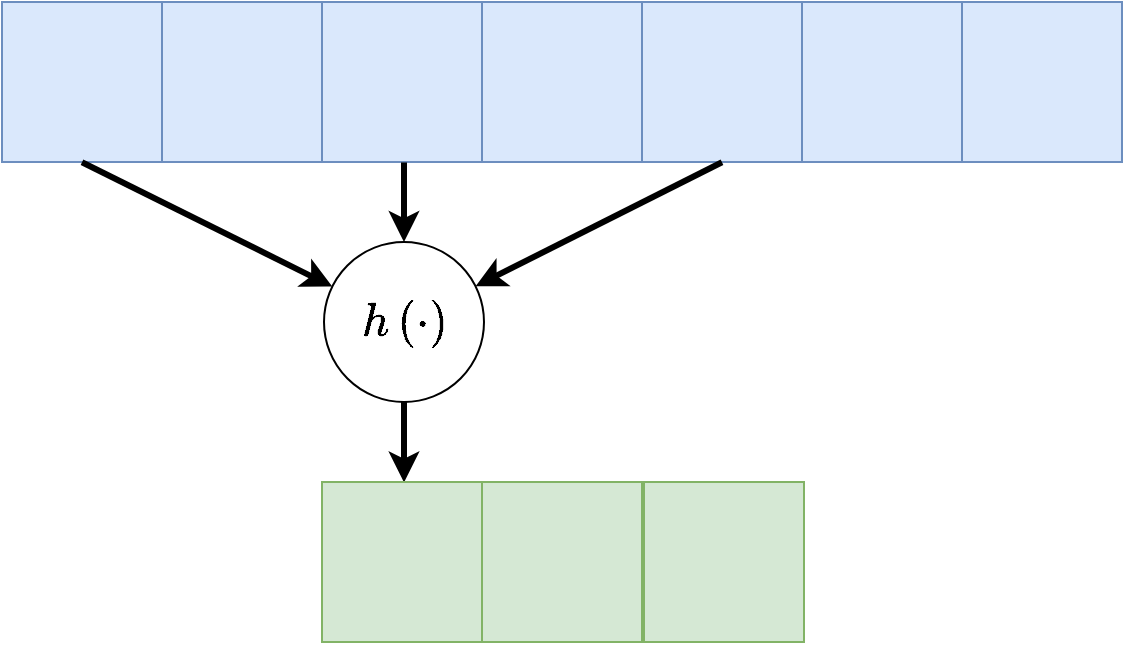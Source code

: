 <mxfile version="13.10.0" type="device" pages="3"><diagram id="34f1amgN-Jlmqm3e4bCy" name="0"><mxGraphModel dx="1350" dy="-6171" grid="1" gridSize="10" guides="1" tooltips="1" connect="0" arrows="0" fold="1" page="1" pageScale="1" pageWidth="827" pageHeight="1169" math="1" shadow="0"><root><mxCell id="0"/><mxCell id="1" parent="0"/><mxCell id="NBAQpp-QTxeAXzmiVf9y-1" value="" style="whiteSpace=wrap;html=1;aspect=fixed;fillColor=#dae8fc;strokeColor=#6c8ebf;" vertex="1" parent="1"><mxGeometry x="80" y="7080.004" width="80" height="80" as="geometry"/></mxCell><mxCell id="NBAQpp-QTxeAXzmiVf9y-2" value="" style="whiteSpace=wrap;html=1;aspect=fixed;fillColor=#dae8fc;strokeColor=#6c8ebf;" vertex="1" parent="1"><mxGeometry x="160" y="7080.004" width="80" height="80" as="geometry"/></mxCell><mxCell id="NBAQpp-QTxeAXzmiVf9y-3" value="" style="whiteSpace=wrap;html=1;aspect=fixed;fillColor=#dae8fc;strokeColor=#6c8ebf;" vertex="1" parent="1"><mxGeometry x="240" y="7080.004" width="80" height="80" as="geometry"/></mxCell><mxCell id="NBAQpp-QTxeAXzmiVf9y-4" value="" style="whiteSpace=wrap;html=1;aspect=fixed;fillColor=#dae8fc;strokeColor=#6c8ebf;" vertex="1" parent="1"><mxGeometry x="320" y="7080.004" width="80" height="80" as="geometry"/></mxCell><mxCell id="NBAQpp-QTxeAXzmiVf9y-5" value="" style="whiteSpace=wrap;html=1;aspect=fixed;fillColor=#dae8fc;strokeColor=#6c8ebf;" vertex="1" parent="1"><mxGeometry x="400" y="7080.004" width="80" height="80" as="geometry"/></mxCell><mxCell id="NBAQpp-QTxeAXzmiVf9y-6" value="" style="whiteSpace=wrap;html=1;aspect=fixed;fillColor=#dae8fc;strokeColor=#6c8ebf;" vertex="1" parent="1"><mxGeometry x="480" y="7080.004" width="80" height="80" as="geometry"/></mxCell><mxCell id="NBAQpp-QTxeAXzmiVf9y-7" value="\(h\left(\cdot\right)\)&lt;br style=&quot;font-size: 20px&quot;&gt;" style="ellipse;whiteSpace=wrap;html=1;aspect=fixed;fontSize=20;" vertex="1" parent="1"><mxGeometry x="241" y="7200.004" width="80" height="80" as="geometry"/></mxCell><mxCell id="NBAQpp-QTxeAXzmiVf9y-8" value="" style="endArrow=classic;html=1;strokeWidth=3;fontSize=20;exitX=0.5;exitY=1;exitDx=0;exitDy=0;" edge="1" parent="1" target="NBAQpp-QTxeAXzmiVf9y-7"><mxGeometry width="50" height="50" relative="1" as="geometry"><mxPoint x="120" y="7160.14" as="sourcePoint"/><mxPoint x="188.812" y="7298.222" as="targetPoint"/></mxGeometry></mxCell><mxCell id="NBAQpp-QTxeAXzmiVf9y-9" value="" style="endArrow=classic;html=1;strokeWidth=3;fontSize=20;exitX=0.5;exitY=1;exitDx=0;exitDy=0;" edge="1" parent="1" target="NBAQpp-QTxeAXzmiVf9y-7"><mxGeometry width="50" height="50" relative="1" as="geometry"><mxPoint x="281" y="7160.231" as="sourcePoint"/><mxPoint x="198.812" y="7308.222" as="targetPoint"/></mxGeometry></mxCell><mxCell id="NBAQpp-QTxeAXzmiVf9y-10" value="" style="endArrow=classic;html=1;strokeWidth=3;fontSize=20;exitX=0.5;exitY=1;exitDx=0;exitDy=0;entryX=0.5;entryY=0;entryDx=0;entryDy=0;" edge="1" parent="1" source="NBAQpp-QTxeAXzmiVf9y-7"><mxGeometry width="50" height="50" relative="1" as="geometry"><mxPoint x="151" y="7150.004" as="sourcePoint"/><mxPoint x="281" y="7320.231" as="targetPoint"/></mxGeometry></mxCell><mxCell id="NBAQpp-QTxeAXzmiVf9y-11" value="" style="whiteSpace=wrap;html=1;aspect=fixed;fillColor=#d5e8d4;strokeColor=#82b366;" vertex="1" parent="1"><mxGeometry x="320" y="7320.004" width="80" height="80" as="geometry"/></mxCell><mxCell id="NBAQpp-QTxeAXzmiVf9y-12" value="" style="endArrow=classic;html=1;strokeWidth=3;fontSize=20;exitX=0.5;exitY=1;exitDx=0;exitDy=0;" edge="1" parent="1" target="NBAQpp-QTxeAXzmiVf9y-7"><mxGeometry width="50" height="50" relative="1" as="geometry"><mxPoint x="440" y="7160.14" as="sourcePoint"/><mxPoint x="239.284" y="7263.219" as="targetPoint"/></mxGeometry></mxCell><mxCell id="NBAQpp-QTxeAXzmiVf9y-13" value="" style="whiteSpace=wrap;html=1;aspect=fixed;fillColor=#dae8fc;strokeColor=#6c8ebf;" vertex="1" parent="1"><mxGeometry x="560" y="7080.004" width="80" height="80" as="geometry"/></mxCell><mxCell id="NBAQpp-QTxeAXzmiVf9y-14" value="" style="whiteSpace=wrap;html=1;aspect=fixed;fillColor=#d5e8d4;strokeColor=#82b366;" vertex="1" parent="1"><mxGeometry x="240" y="7320.004" width="80" height="80" as="geometry"/></mxCell><mxCell id="NBAQpp-QTxeAXzmiVf9y-15" value="" style="whiteSpace=wrap;html=1;aspect=fixed;fillColor=#d5e8d4;strokeColor=#82b366;" vertex="1" parent="1"><mxGeometry x="401" y="7320.004" width="80" height="80" as="geometry"/></mxCell></root></mxGraphModel></diagram><diagram name="1" id="hDcPEsHNZnJp8qpN3S10"><mxGraphModel dx="1350" dy="-6171" grid="1" gridSize="10" guides="1" tooltips="1" connect="0" arrows="0" fold="1" page="1" pageScale="1" pageWidth="827" pageHeight="1169" math="1" shadow="0"><root><mxCell id="MY4KcZHP4u7rJCus-J12-0"/><mxCell id="MY4KcZHP4u7rJCus-J12-1" parent="MY4KcZHP4u7rJCus-J12-0"/><mxCell id="MY4KcZHP4u7rJCus-J12-2" value="" style="whiteSpace=wrap;html=1;aspect=fixed;fillColor=#dae8fc;strokeColor=#6c8ebf;" vertex="1" parent="MY4KcZHP4u7rJCus-J12-1"><mxGeometry x="80" y="7080.004" width="80" height="80" as="geometry"/></mxCell><mxCell id="MY4KcZHP4u7rJCus-J12-3" value="" style="whiteSpace=wrap;html=1;aspect=fixed;fillColor=#dae8fc;strokeColor=#6c8ebf;" vertex="1" parent="MY4KcZHP4u7rJCus-J12-1"><mxGeometry x="160" y="7080.004" width="80" height="80" as="geometry"/></mxCell><mxCell id="MY4KcZHP4u7rJCus-J12-4" value="" style="whiteSpace=wrap;html=1;aspect=fixed;fillColor=#dae8fc;strokeColor=#6c8ebf;" vertex="1" parent="MY4KcZHP4u7rJCus-J12-1"><mxGeometry x="240" y="7080.004" width="80" height="80" as="geometry"/></mxCell><mxCell id="MY4KcZHP4u7rJCus-J12-5" value="" style="whiteSpace=wrap;html=1;aspect=fixed;fillColor=#dae8fc;strokeColor=#6c8ebf;" vertex="1" parent="MY4KcZHP4u7rJCus-J12-1"><mxGeometry x="320" y="7080.004" width="80" height="80" as="geometry"/></mxCell><mxCell id="MY4KcZHP4u7rJCus-J12-6" value="" style="whiteSpace=wrap;html=1;aspect=fixed;fillColor=#dae8fc;strokeColor=#6c8ebf;" vertex="1" parent="MY4KcZHP4u7rJCus-J12-1"><mxGeometry x="400" y="7080.004" width="80" height="80" as="geometry"/></mxCell><mxCell id="MY4KcZHP4u7rJCus-J12-7" value="" style="whiteSpace=wrap;html=1;aspect=fixed;fillColor=#dae8fc;strokeColor=#6c8ebf;" vertex="1" parent="MY4KcZHP4u7rJCus-J12-1"><mxGeometry x="480" y="7080.004" width="80" height="80" as="geometry"/></mxCell><mxCell id="MY4KcZHP4u7rJCus-J12-8" value="\(h\left(\cdot\right)\)&lt;br style=&quot;font-size: 20px&quot;&gt;" style="ellipse;whiteSpace=wrap;html=1;aspect=fixed;fontSize=20;" vertex="1" parent="MY4KcZHP4u7rJCus-J12-1"><mxGeometry x="321" y="7200.004" width="80" height="80" as="geometry"/></mxCell><mxCell id="MY4KcZHP4u7rJCus-J12-9" value="" style="endArrow=classic;html=1;strokeWidth=3;fontSize=20;exitX=0.5;exitY=1;exitDx=0;exitDy=0;" edge="1" parent="MY4KcZHP4u7rJCus-J12-1" target="MY4KcZHP4u7rJCus-J12-8"><mxGeometry width="50" height="50" relative="1" as="geometry"><mxPoint x="200" y="7160.14" as="sourcePoint"/><mxPoint x="268.812" y="7298.222" as="targetPoint"/></mxGeometry></mxCell><mxCell id="MY4KcZHP4u7rJCus-J12-10" value="" style="endArrow=classic;html=1;strokeWidth=3;fontSize=20;exitX=0.5;exitY=1;exitDx=0;exitDy=0;" edge="1" parent="MY4KcZHP4u7rJCus-J12-1" target="MY4KcZHP4u7rJCus-J12-8"><mxGeometry width="50" height="50" relative="1" as="geometry"><mxPoint x="361" y="7160.231" as="sourcePoint"/><mxPoint x="278.812" y="7308.222" as="targetPoint"/></mxGeometry></mxCell><mxCell id="MY4KcZHP4u7rJCus-J12-11" value="" style="endArrow=classic;html=1;strokeWidth=3;fontSize=20;exitX=0.5;exitY=1;exitDx=0;exitDy=0;entryX=0.5;entryY=0;entryDx=0;entryDy=0;" edge="1" parent="MY4KcZHP4u7rJCus-J12-1" source="MY4KcZHP4u7rJCus-J12-8"><mxGeometry width="50" height="50" relative="1" as="geometry"><mxPoint x="231" y="7150.004" as="sourcePoint"/><mxPoint x="361" y="7320.231" as="targetPoint"/></mxGeometry></mxCell><mxCell id="MY4KcZHP4u7rJCus-J12-12" value="" style="whiteSpace=wrap;html=1;aspect=fixed;fillColor=#d5e8d4;strokeColor=#82b366;" vertex="1" parent="MY4KcZHP4u7rJCus-J12-1"><mxGeometry x="320" y="7320.004" width="80" height="80" as="geometry"/></mxCell><mxCell id="MY4KcZHP4u7rJCus-J12-13" value="" style="endArrow=classic;html=1;strokeWidth=3;fontSize=20;exitX=0.5;exitY=1;exitDx=0;exitDy=0;" edge="1" parent="MY4KcZHP4u7rJCus-J12-1" target="MY4KcZHP4u7rJCus-J12-8"><mxGeometry width="50" height="50" relative="1" as="geometry"><mxPoint x="520" y="7160.14" as="sourcePoint"/><mxPoint x="319.284" y="7263.219" as="targetPoint"/></mxGeometry></mxCell><mxCell id="MY4KcZHP4u7rJCus-J12-14" value="" style="whiteSpace=wrap;html=1;aspect=fixed;fillColor=#dae8fc;strokeColor=#6c8ebf;" vertex="1" parent="MY4KcZHP4u7rJCus-J12-1"><mxGeometry x="560" y="7080.004" width="80" height="80" as="geometry"/></mxCell><mxCell id="MY4KcZHP4u7rJCus-J12-15" value="" style="whiteSpace=wrap;html=1;aspect=fixed;fillColor=#d5e8d4;strokeColor=#82b366;" vertex="1" parent="MY4KcZHP4u7rJCus-J12-1"><mxGeometry x="240" y="7320.004" width="80" height="80" as="geometry"/></mxCell><mxCell id="MY4KcZHP4u7rJCus-J12-16" value="" style="whiteSpace=wrap;html=1;aspect=fixed;fillColor=#d5e8d4;strokeColor=#82b366;" vertex="1" parent="MY4KcZHP4u7rJCus-J12-1"><mxGeometry x="401" y="7320.004" width="80" height="80" as="geometry"/></mxCell></root></mxGraphModel></diagram><diagram name="2" id="gYgZ_7E1Gro4RxwOQuJp"><mxGraphModel dx="1350" dy="-6171" grid="1" gridSize="10" guides="1" tooltips="1" connect="0" arrows="0" fold="1" page="1" pageScale="1" pageWidth="827" pageHeight="1169" math="1" shadow="0"><root><mxCell id="Ujr1MFY4WWVVt3oa8g4E-0"/><mxCell id="Ujr1MFY4WWVVt3oa8g4E-1" parent="Ujr1MFY4WWVVt3oa8g4E-0"/><mxCell id="Ujr1MFY4WWVVt3oa8g4E-2" value="" style="whiteSpace=wrap;html=1;aspect=fixed;fillColor=#dae8fc;strokeColor=#6c8ebf;" vertex="1" parent="Ujr1MFY4WWVVt3oa8g4E-1"><mxGeometry x="80" y="7080.004" width="80" height="80" as="geometry"/></mxCell><mxCell id="Ujr1MFY4WWVVt3oa8g4E-3" value="" style="whiteSpace=wrap;html=1;aspect=fixed;fillColor=#dae8fc;strokeColor=#6c8ebf;" vertex="1" parent="Ujr1MFY4WWVVt3oa8g4E-1"><mxGeometry x="160" y="7080.004" width="80" height="80" as="geometry"/></mxCell><mxCell id="Ujr1MFY4WWVVt3oa8g4E-4" value="" style="whiteSpace=wrap;html=1;aspect=fixed;fillColor=#dae8fc;strokeColor=#6c8ebf;" vertex="1" parent="Ujr1MFY4WWVVt3oa8g4E-1"><mxGeometry x="240" y="7080.004" width="80" height="80" as="geometry"/></mxCell><mxCell id="Ujr1MFY4WWVVt3oa8g4E-5" value="" style="whiteSpace=wrap;html=1;aspect=fixed;fillColor=#dae8fc;strokeColor=#6c8ebf;" vertex="1" parent="Ujr1MFY4WWVVt3oa8g4E-1"><mxGeometry x="320" y="7080.004" width="80" height="80" as="geometry"/></mxCell><mxCell id="Ujr1MFY4WWVVt3oa8g4E-6" value="" style="whiteSpace=wrap;html=1;aspect=fixed;fillColor=#dae8fc;strokeColor=#6c8ebf;" vertex="1" parent="Ujr1MFY4WWVVt3oa8g4E-1"><mxGeometry x="400" y="7080.004" width="80" height="80" as="geometry"/></mxCell><mxCell id="Ujr1MFY4WWVVt3oa8g4E-7" value="" style="whiteSpace=wrap;html=1;aspect=fixed;fillColor=#dae8fc;strokeColor=#6c8ebf;" vertex="1" parent="Ujr1MFY4WWVVt3oa8g4E-1"><mxGeometry x="480" y="7080.004" width="80" height="80" as="geometry"/></mxCell><mxCell id="Ujr1MFY4WWVVt3oa8g4E-8" value="\(h\left(\cdot\right)\)&lt;br style=&quot;font-size: 20px&quot;&gt;" style="ellipse;whiteSpace=wrap;html=1;aspect=fixed;fontSize=20;" vertex="1" parent="Ujr1MFY4WWVVt3oa8g4E-1"><mxGeometry x="402" y="7200.004" width="80" height="80" as="geometry"/></mxCell><mxCell id="Ujr1MFY4WWVVt3oa8g4E-9" value="" style="endArrow=classic;html=1;strokeWidth=3;fontSize=20;exitX=0.5;exitY=1;exitDx=0;exitDy=0;" edge="1" parent="Ujr1MFY4WWVVt3oa8g4E-1" target="Ujr1MFY4WWVVt3oa8g4E-8"><mxGeometry width="50" height="50" relative="1" as="geometry"><mxPoint x="281" y="7160.14" as="sourcePoint"/><mxPoint x="349.812" y="7298.222" as="targetPoint"/></mxGeometry></mxCell><mxCell id="Ujr1MFY4WWVVt3oa8g4E-10" value="" style="endArrow=classic;html=1;strokeWidth=3;fontSize=20;exitX=0.5;exitY=1;exitDx=0;exitDy=0;" edge="1" parent="Ujr1MFY4WWVVt3oa8g4E-1" target="Ujr1MFY4WWVVt3oa8g4E-8"><mxGeometry width="50" height="50" relative="1" as="geometry"><mxPoint x="442" y="7160.231" as="sourcePoint"/><mxPoint x="359.812" y="7308.222" as="targetPoint"/></mxGeometry></mxCell><mxCell id="Ujr1MFY4WWVVt3oa8g4E-11" value="" style="endArrow=classic;html=1;strokeWidth=3;fontSize=20;exitX=0.5;exitY=1;exitDx=0;exitDy=0;entryX=0.5;entryY=0;entryDx=0;entryDy=0;" edge="1" parent="Ujr1MFY4WWVVt3oa8g4E-1" source="Ujr1MFY4WWVVt3oa8g4E-8"><mxGeometry width="50" height="50" relative="1" as="geometry"><mxPoint x="312" y="7150.004" as="sourcePoint"/><mxPoint x="442" y="7320.231" as="targetPoint"/></mxGeometry></mxCell><mxCell id="Ujr1MFY4WWVVt3oa8g4E-12" value="" style="whiteSpace=wrap;html=1;aspect=fixed;fillColor=#d5e8d4;strokeColor=#82b366;" vertex="1" parent="Ujr1MFY4WWVVt3oa8g4E-1"><mxGeometry x="320" y="7320.004" width="80" height="80" as="geometry"/></mxCell><mxCell id="Ujr1MFY4WWVVt3oa8g4E-13" value="" style="endArrow=classic;html=1;strokeWidth=3;fontSize=20;exitX=0.5;exitY=1;exitDx=0;exitDy=0;" edge="1" parent="Ujr1MFY4WWVVt3oa8g4E-1" target="Ujr1MFY4WWVVt3oa8g4E-8"><mxGeometry width="50" height="50" relative="1" as="geometry"><mxPoint x="601" y="7160.14" as="sourcePoint"/><mxPoint x="400.284" y="7263.219" as="targetPoint"/></mxGeometry></mxCell><mxCell id="Ujr1MFY4WWVVt3oa8g4E-14" value="" style="whiteSpace=wrap;html=1;aspect=fixed;fillColor=#dae8fc;strokeColor=#6c8ebf;" vertex="1" parent="Ujr1MFY4WWVVt3oa8g4E-1"><mxGeometry x="560" y="7080.004" width="80" height="80" as="geometry"/></mxCell><mxCell id="Ujr1MFY4WWVVt3oa8g4E-15" value="" style="whiteSpace=wrap;html=1;aspect=fixed;fillColor=#d5e8d4;strokeColor=#82b366;" vertex="1" parent="Ujr1MFY4WWVVt3oa8g4E-1"><mxGeometry x="240" y="7320.004" width="80" height="80" as="geometry"/></mxCell><mxCell id="Ujr1MFY4WWVVt3oa8g4E-16" value="" style="whiteSpace=wrap;html=1;aspect=fixed;fillColor=#d5e8d4;strokeColor=#82b366;" vertex="1" parent="Ujr1MFY4WWVVt3oa8g4E-1"><mxGeometry x="401" y="7320.004" width="80" height="80" as="geometry"/></mxCell></root></mxGraphModel></diagram></mxfile>